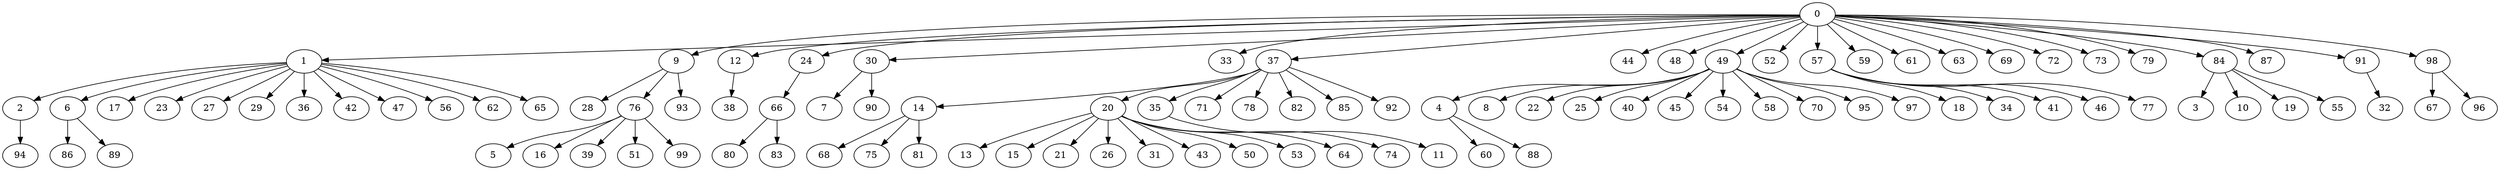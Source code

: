 digraph {
	0 [label=0]
	1 [label=1]
	9 [label=9]
	12 [label=12]
	24 [label=24]
	30 [label=30]
	33 [label=33]
	37 [label=37]
	44 [label=44]
	48 [label=48]
	49 [label=49]
	52 [label=52]
	57 [label=57]
	59 [label=59]
	61 [label=61]
	63 [label=63]
	69 [label=69]
	72 [label=72]
	73 [label=73]
	79 [label=79]
	84 [label=84]
	87 [label=87]
	91 [label=91]
	98 [label=98]
	2 [label=2]
	6 [label=6]
	17 [label=17]
	23 [label=23]
	27 [label=27]
	29 [label=29]
	36 [label=36]
	42 [label=42]
	47 [label=47]
	56 [label=56]
	62 [label=62]
	65 [label=65]
	28 [label=28]
	76 [label=76]
	93 [label=93]
	38 [label=38]
	66 [label=66]
	7 [label=7]
	90 [label=90]
	14 [label=14]
	20 [label=20]
	35 [label=35]
	71 [label=71]
	78 [label=78]
	82 [label=82]
	85 [label=85]
	92 [label=92]
	4 [label=4]
	8 [label=8]
	22 [label=22]
	25 [label=25]
	40 [label=40]
	45 [label=45]
	54 [label=54]
	58 [label=58]
	70 [label=70]
	95 [label=95]
	97 [label=97]
	18 [label=18]
	34 [label=34]
	41 [label=41]
	46 [label=46]
	77 [label=77]
	3 [label=3]
	10 [label=10]
	19 [label=19]
	55 [label=55]
	32 [label=32]
	67 [label=67]
	96 [label=96]
	94 [label=94]
	86 [label=86]
	89 [label=89]
	5 [label=5]
	16 [label=16]
	39 [label=39]
	51 [label=51]
	99 [label=99]
	80 [label=80]
	83 [label=83]
	68 [label=68]
	75 [label=75]
	81 [label=81]
	13 [label=13]
	15 [label=15]
	21 [label=21]
	26 [label=26]
	31 [label=31]
	43 [label=43]
	50 [label=50]
	53 [label=53]
	64 [label=64]
	74 [label=74]
	11 [label=11]
	60 [label=60]
	88 [label=88]
	0 -> 1
	0 -> 9
	0 -> 12
	0 -> 24
	0 -> 30
	0 -> 33
	0 -> 37
	0 -> 44
	0 -> 48
	0 -> 49
	0 -> 52
	0 -> 57
	0 -> 59
	0 -> 61
	0 -> 63
	0 -> 69
	0 -> 72
	0 -> 73
	0 -> 79
	0 -> 84
	0 -> 87
	0 -> 91
	0 -> 98
	1 -> 2
	1 -> 6
	1 -> 17
	1 -> 23
	1 -> 27
	1 -> 29
	1 -> 36
	1 -> 42
	1 -> 47
	1 -> 56
	1 -> 62
	1 -> 65
	9 -> 28
	9 -> 76
	9 -> 93
	12 -> 38
	24 -> 66
	30 -> 7
	30 -> 90
	37 -> 14
	37 -> 20
	37 -> 35
	37 -> 71
	37 -> 78
	37 -> 82
	37 -> 85
	37 -> 92
	49 -> 4
	49 -> 8
	49 -> 22
	49 -> 25
	49 -> 40
	49 -> 45
	49 -> 54
	49 -> 58
	49 -> 70
	49 -> 95
	49 -> 97
	57 -> 18
	57 -> 34
	57 -> 41
	57 -> 46
	57 -> 77
	84 -> 3
	84 -> 10
	84 -> 19
	84 -> 55
	91 -> 32
	98 -> 67
	98 -> 96
	2 -> 94
	6 -> 86
	6 -> 89
	76 -> 5
	76 -> 16
	76 -> 39
	76 -> 51
	76 -> 99
	66 -> 80
	66 -> 83
	14 -> 68
	14 -> 75
	14 -> 81
	20 -> 13
	20 -> 15
	20 -> 21
	20 -> 26
	20 -> 31
	20 -> 43
	20 -> 50
	20 -> 53
	20 -> 64
	20 -> 74
	35 -> 11
	4 -> 60
	4 -> 88
}
